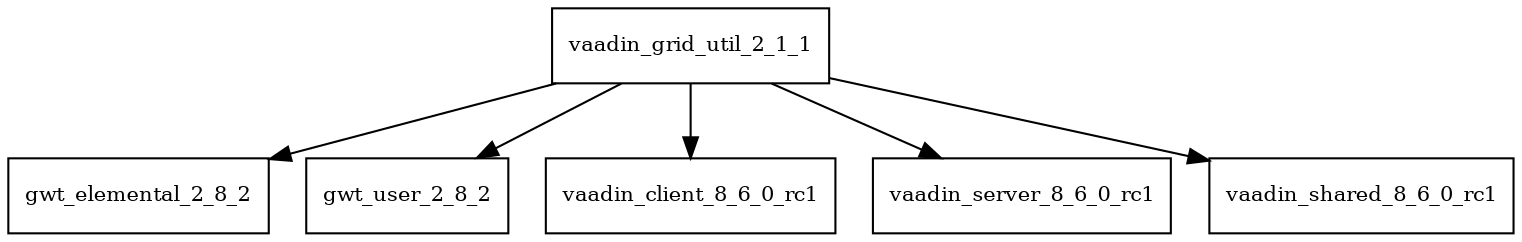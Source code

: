 digraph vaadin_grid_util_2_1_1_dependencies {
  node [shape = box, fontsize=10.0];
  vaadin_grid_util_2_1_1 -> gwt_elemental_2_8_2;
  vaadin_grid_util_2_1_1 -> gwt_user_2_8_2;
  vaadin_grid_util_2_1_1 -> vaadin_client_8_6_0_rc1;
  vaadin_grid_util_2_1_1 -> vaadin_server_8_6_0_rc1;
  vaadin_grid_util_2_1_1 -> vaadin_shared_8_6_0_rc1;
}
